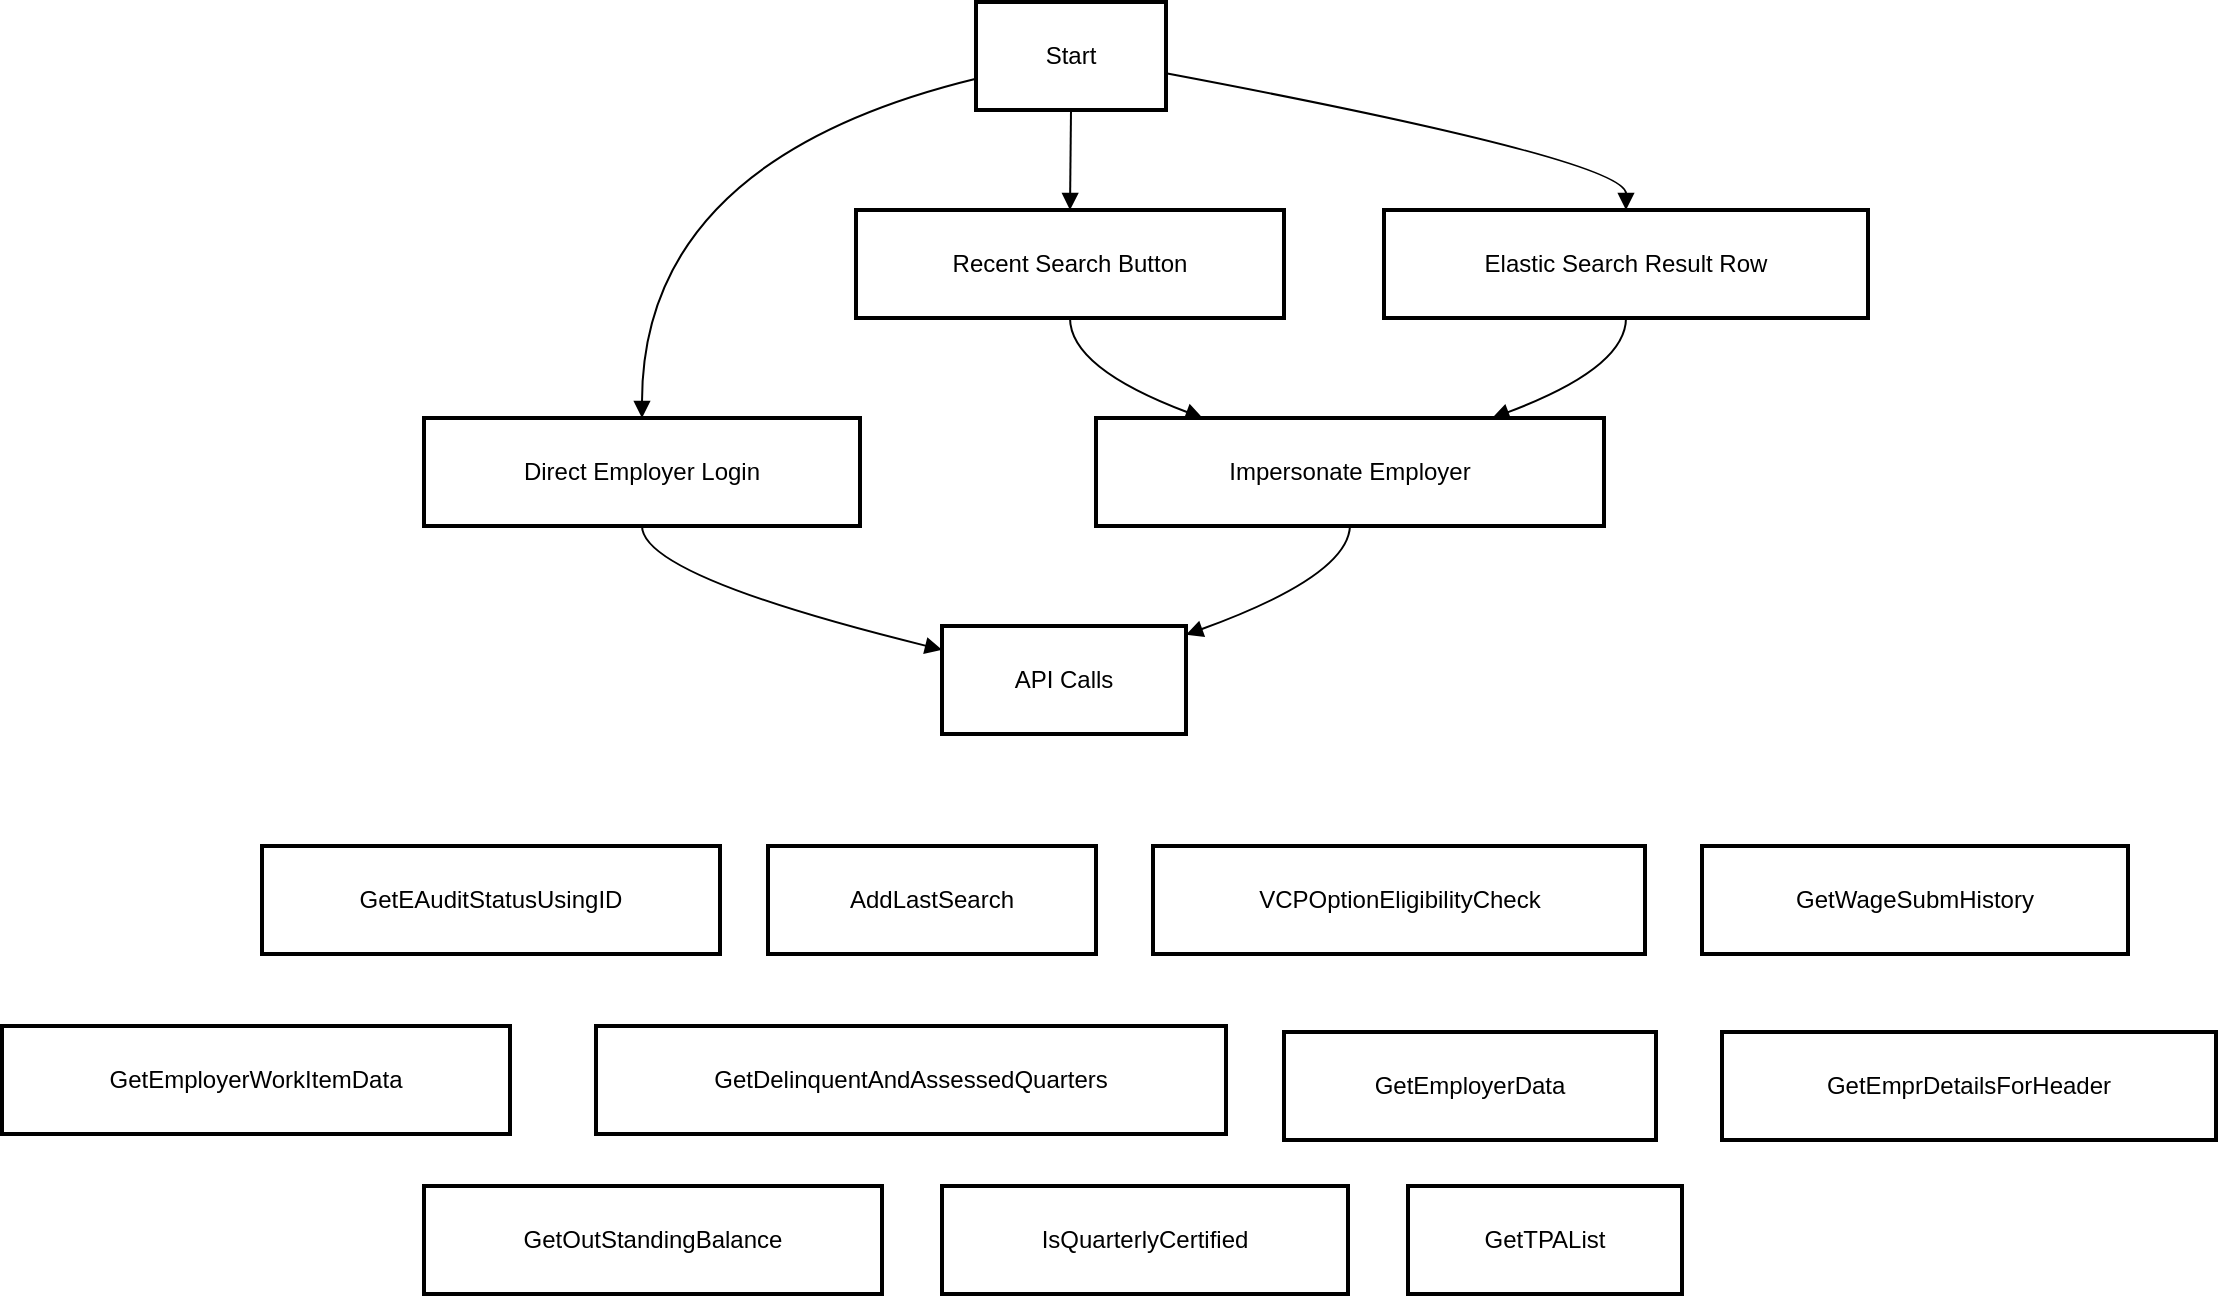<mxfile version="26.2.12">
  <diagram name="Page-1" id="ewsz53idRUT3qrTNFcwD">
    <mxGraphModel dx="1212" dy="767" grid="1" gridSize="10" guides="1" tooltips="1" connect="1" arrows="1" fold="1" page="1" pageScale="1" pageWidth="850" pageHeight="1100" math="0" shadow="0">
      <root>
        <mxCell id="0" />
        <mxCell id="1" parent="0" />
        <mxCell id="2" value="Start" style="whiteSpace=wrap;strokeWidth=2;" parent="1" vertex="1">
          <mxGeometry x="1347" y="8" width="95" height="54" as="geometry" />
        </mxCell>
        <mxCell id="3" value="Recent Search Button" style="whiteSpace=wrap;strokeWidth=2;" parent="1" vertex="1">
          <mxGeometry x="1287" y="112" width="214" height="54" as="geometry" />
        </mxCell>
        <mxCell id="4" value="Elastic Search Result Row" style="whiteSpace=wrap;strokeWidth=2;" parent="1" vertex="1">
          <mxGeometry x="1551" y="112" width="242" height="54" as="geometry" />
        </mxCell>
        <mxCell id="5" value="Direct Employer Login" style="whiteSpace=wrap;strokeWidth=2;" parent="1" vertex="1">
          <mxGeometry x="1071" y="216" width="218" height="54" as="geometry" />
        </mxCell>
        <mxCell id="6" value="Impersonate Employer" style="whiteSpace=wrap;strokeWidth=2;" parent="1" vertex="1">
          <mxGeometry x="1407" y="216" width="254" height="54" as="geometry" />
        </mxCell>
        <mxCell id="7" value="API Calls" style="whiteSpace=wrap;strokeWidth=2;" parent="1" vertex="1">
          <mxGeometry x="1330" y="320" width="122" height="54" as="geometry" />
        </mxCell>
        <mxCell id="9" value="GetEmployerData" style="whiteSpace=wrap;strokeWidth=2;" parent="1" vertex="1">
          <mxGeometry x="1501" y="523" width="186" height="54" as="geometry" />
        </mxCell>
        <mxCell id="10" value="GetOutStandingBalance" style="whiteSpace=wrap;strokeWidth=2;" parent="1" vertex="1">
          <mxGeometry x="1071" y="600" width="229" height="54" as="geometry" />
        </mxCell>
        <mxCell id="11" value="GetTPAList" style="whiteSpace=wrap;strokeWidth=2;" parent="1" vertex="1">
          <mxGeometry x="1563" y="600" width="137" height="54" as="geometry" />
        </mxCell>
        <mxCell id="12" value="GetEmployerWorkItemData" style="whiteSpace=wrap;strokeWidth=2;" parent="1" vertex="1">
          <mxGeometry x="860" y="520" width="254" height="54" as="geometry" />
        </mxCell>
        <mxCell id="13" value="GetEmprDetailsForHeader" style="whiteSpace=wrap;strokeWidth=2;" parent="1" vertex="1">
          <mxGeometry x="1720" y="523" width="247" height="54" as="geometry" />
        </mxCell>
        <mxCell id="14" value="GetEAuditStatusUsingID" style="whiteSpace=wrap;strokeWidth=2;" parent="1" vertex="1">
          <mxGeometry x="990" y="430" width="229" height="54" as="geometry" />
        </mxCell>
        <mxCell id="15" value="AddLastSearch" style="whiteSpace=wrap;strokeWidth=2;" parent="1" vertex="1">
          <mxGeometry x="1243" y="430" width="164" height="54" as="geometry" />
        </mxCell>
        <mxCell id="16" value="VCPOptionEligibilityCheck" style="whiteSpace=wrap;strokeWidth=2;" parent="1" vertex="1">
          <mxGeometry x="1435.5" y="430" width="246" height="54" as="geometry" />
        </mxCell>
        <mxCell id="17" value="GetWageSubmHistory" style="whiteSpace=wrap;strokeWidth=2;" parent="1" vertex="1">
          <mxGeometry x="1710" y="430" width="213" height="54" as="geometry" />
        </mxCell>
        <mxCell id="18" value="GetDelinquentAndAssessedQuarters" style="whiteSpace=wrap;strokeWidth=2;" parent="1" vertex="1">
          <mxGeometry x="1157" y="520" width="315" height="54" as="geometry" />
        </mxCell>
        <mxCell id="19" value="" style="curved=1;startArrow=none;endArrow=block;exitX=0.5;exitY=1;entryX=0.5;entryY=0;" parent="1" source="2" target="3" edge="1">
          <mxGeometry relative="1" as="geometry">
            <Array as="points" />
          </mxGeometry>
        </mxCell>
        <mxCell id="20" value="" style="curved=1;startArrow=none;endArrow=block;exitX=1;exitY=0.66;entryX=0.5;entryY=0;" parent="1" source="2" target="4" edge="1">
          <mxGeometry relative="1" as="geometry">
            <Array as="points">
              <mxPoint x="1672" y="87" />
            </Array>
          </mxGeometry>
        </mxCell>
        <mxCell id="21" value="" style="curved=1;startArrow=none;endArrow=block;exitX=0;exitY=0.71;entryX=0.5;entryY=0;" parent="1" source="2" target="5" edge="1">
          <mxGeometry relative="1" as="geometry">
            <Array as="points">
              <mxPoint x="1180" y="87" />
            </Array>
          </mxGeometry>
        </mxCell>
        <mxCell id="22" value="" style="curved=1;startArrow=none;endArrow=block;exitX=0.5;exitY=1;entryX=0.21;entryY=0;" parent="1" source="3" target="6" edge="1">
          <mxGeometry relative="1" as="geometry">
            <Array as="points">
              <mxPoint x="1394" y="191" />
            </Array>
          </mxGeometry>
        </mxCell>
        <mxCell id="23" value="" style="curved=1;startArrow=none;endArrow=block;exitX=0.5;exitY=1;entryX=0.78;entryY=0;" parent="1" source="4" target="6" edge="1">
          <mxGeometry relative="1" as="geometry">
            <Array as="points">
              <mxPoint x="1672" y="191" />
            </Array>
          </mxGeometry>
        </mxCell>
        <mxCell id="24" value="" style="curved=1;startArrow=none;endArrow=block;exitX=0.5;exitY=1;entryX=0;entryY=0.22;" parent="1" source="5" target="7" edge="1">
          <mxGeometry relative="1" as="geometry">
            <Array as="points">
              <mxPoint x="1180" y="295" />
            </Array>
          </mxGeometry>
        </mxCell>
        <mxCell id="36" value="" style="curved=1;startArrow=none;endArrow=block;exitX=0.5;exitY=1;entryX=0.99;entryY=0.09;" parent="1" source="6" target="7" edge="1">
          <mxGeometry relative="1" as="geometry">
            <Array as="points">
              <mxPoint x="1533" y="295" />
            </Array>
          </mxGeometry>
        </mxCell>
        <mxCell id="8" value="IsQuarterlyCertified" style="whiteSpace=wrap;strokeWidth=2;" parent="1" vertex="1">
          <mxGeometry x="1330" y="600" width="203" height="54" as="geometry" />
        </mxCell>
      </root>
    </mxGraphModel>
  </diagram>
</mxfile>
